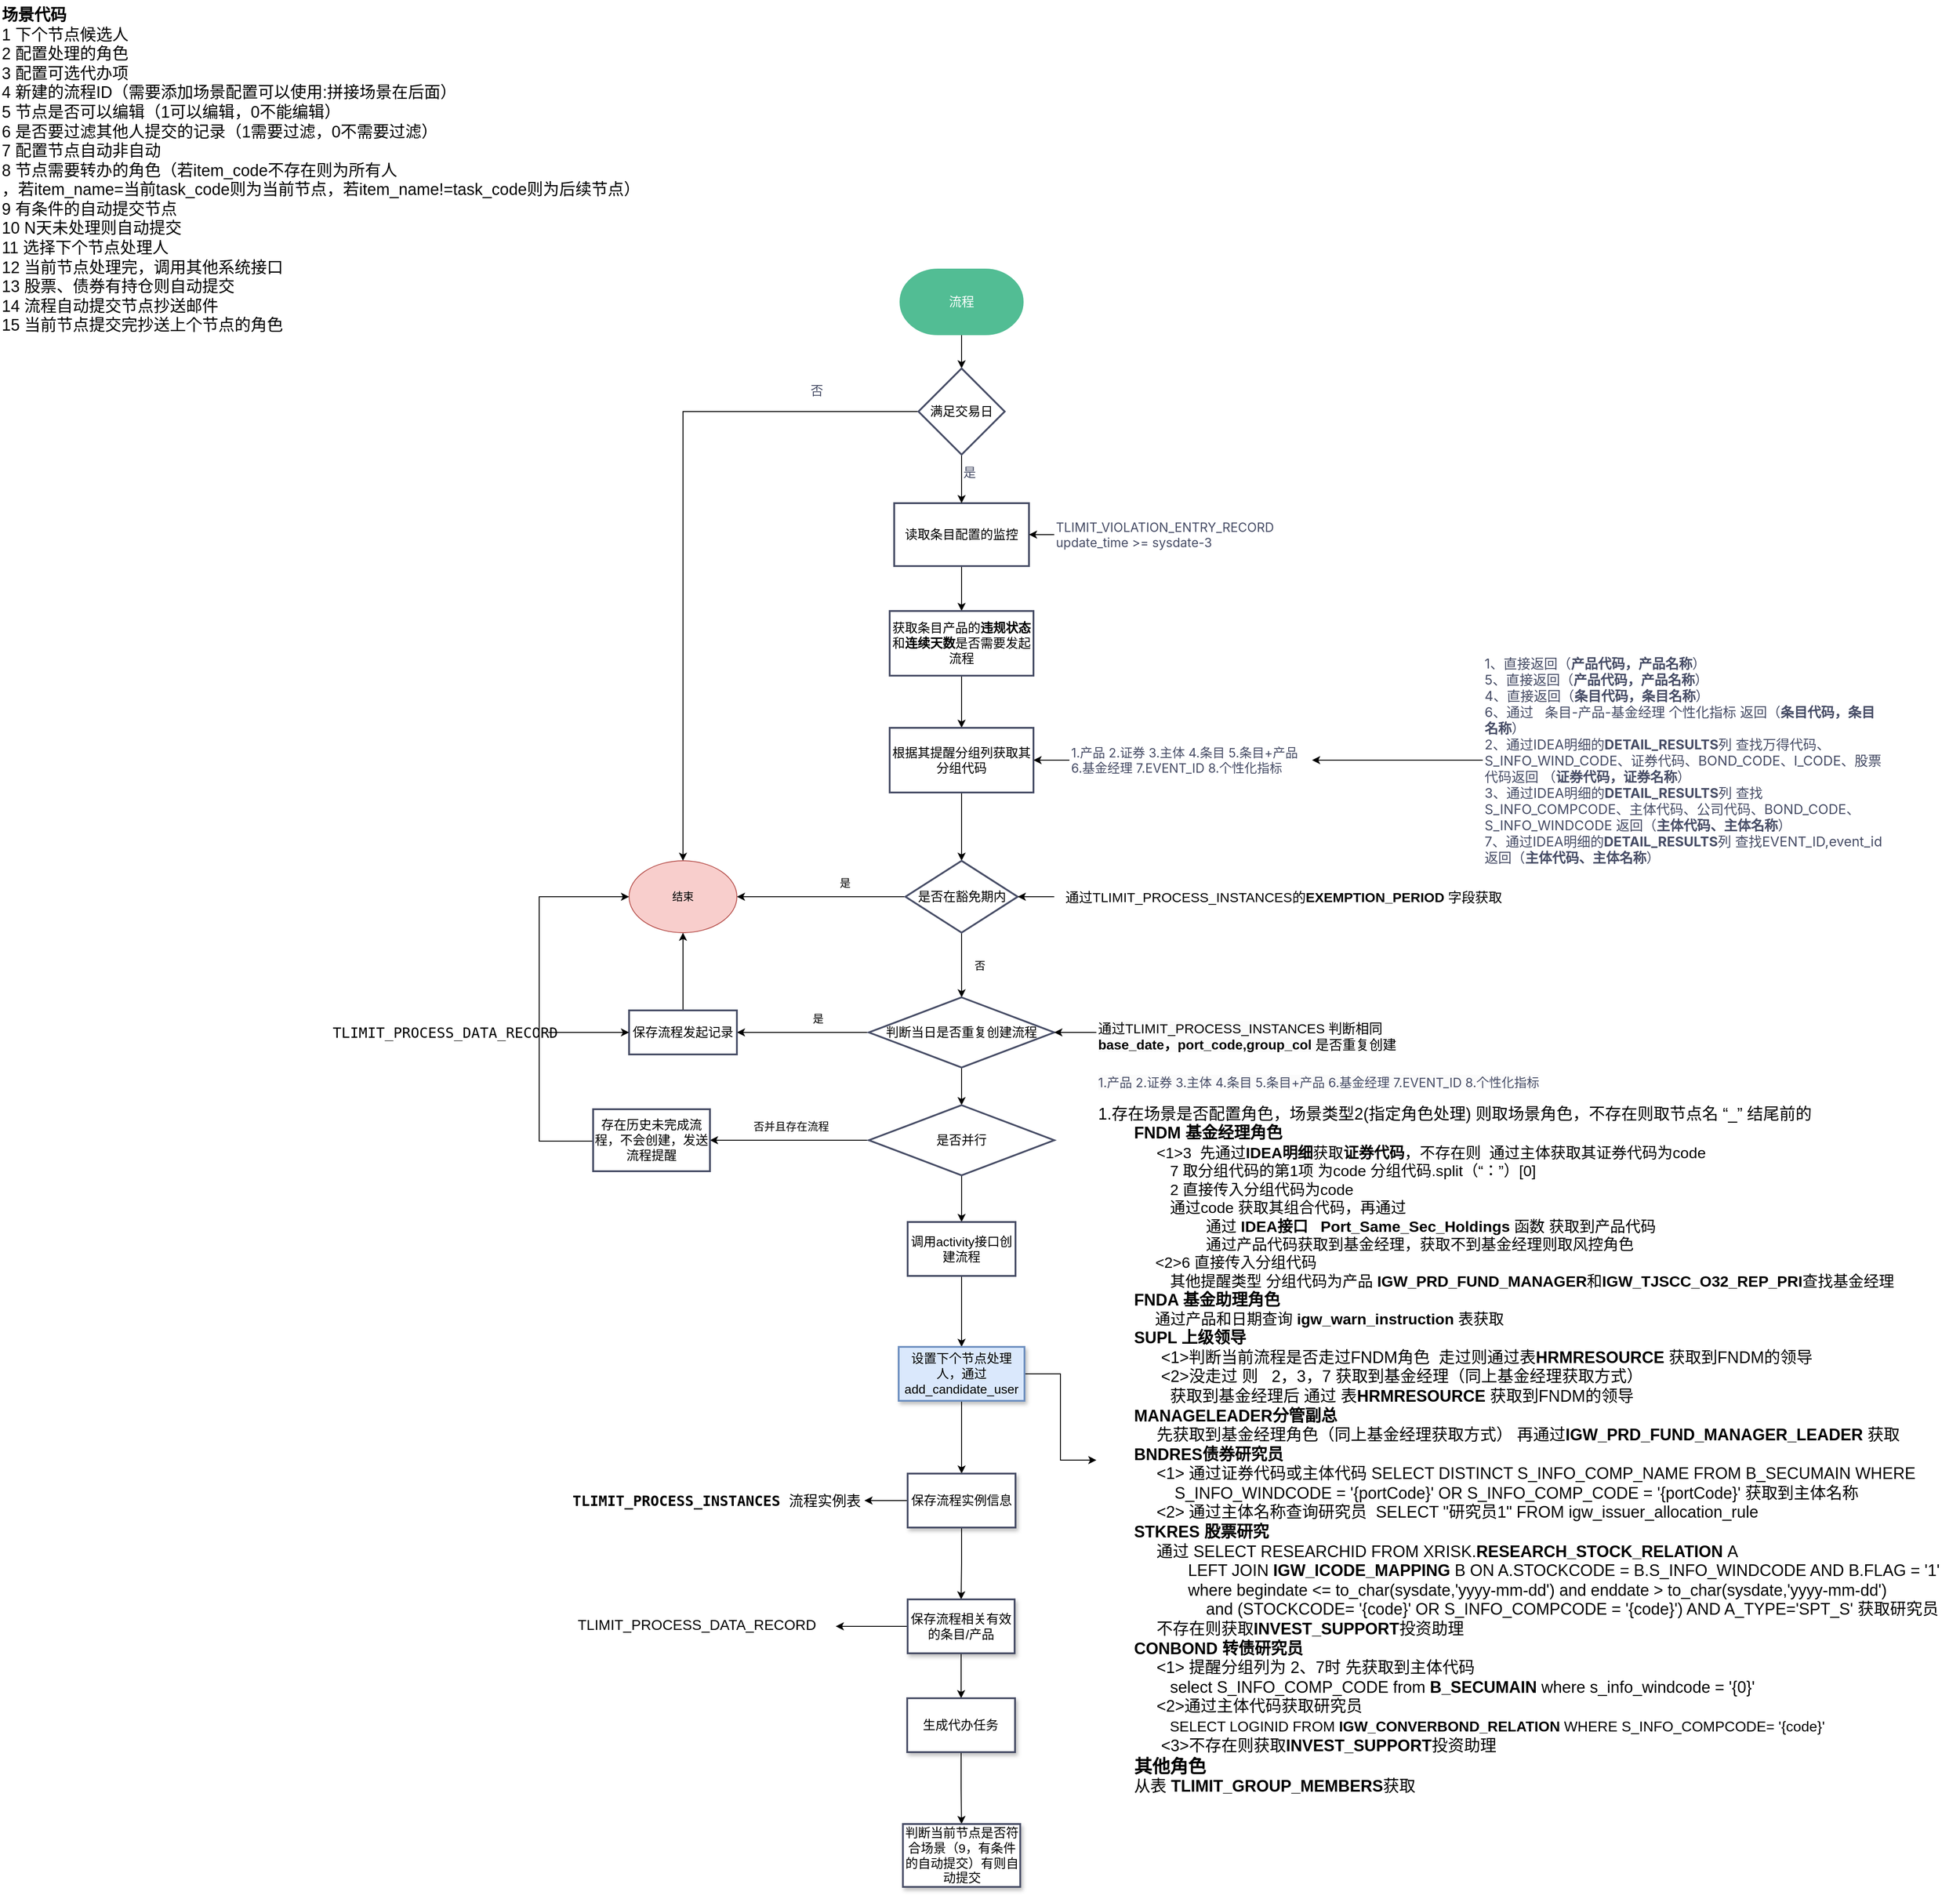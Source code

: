 <mxfile version="26.1.1">
  <diagram name="第 1 页" id="7cQ51ghVzwNfd9oLJJjW">
    <mxGraphModel dx="2213" dy="1952" grid="1" gridSize="10" guides="1" tooltips="1" connect="1" arrows="1" fold="1" page="1" pageScale="1" pageWidth="827" pageHeight="1169" math="0" shadow="0">
      <root>
        <mxCell id="0" />
        <mxCell id="1" parent="0" />
        <mxCell id="U4IFO1iot3zlDFalX8o4-1" style="edgeStyle=orthogonalEdgeStyle;rounded=0;orthogonalLoop=1;jettySize=auto;html=1;" parent="1" source="U4IFO1iot3zlDFalX8o4-2" target="U4IFO1iot3zlDFalX8o4-9" edge="1">
          <mxGeometry relative="1" as="geometry" />
        </mxCell>
        <mxCell id="U4IFO1iot3zlDFalX8o4-2" value="流程" style="fontSize=14;zwfType=basicShape;strokeWidth=2;html=1;shape=mxgraph.flowchart.terminator;whiteSpace=wrap;strokeColor=#52BD94;fontColor=#FFFFFF;fillColor=#52BD94;" parent="1" vertex="1">
          <mxGeometry x="192" y="-90" width="136" height="72" as="geometry" />
        </mxCell>
        <mxCell id="U4IFO1iot3zlDFalX8o4-3" value="" style="edgeStyle=orthogonalEdgeStyle;rounded=0;orthogonalLoop=1;jettySize=auto;html=1;" parent="1" source="U4IFO1iot3zlDFalX8o4-4" target="U4IFO1iot3zlDFalX8o4-6" edge="1">
          <mxGeometry relative="1" as="geometry" />
        </mxCell>
        <mxCell id="U4IFO1iot3zlDFalX8o4-4" value="&lt;font&gt;读取条目配置的监控&lt;br&gt;&lt;/font&gt;" style="fontSize=14;zwfType=basicShape;rounded=0;strokeWidth=2;strokeColor=#474D66;whiteSpace=wrap;html=1;" parent="1" vertex="1">
          <mxGeometry x="185" y="170" width="150" height="70" as="geometry" />
        </mxCell>
        <mxCell id="U4IFO1iot3zlDFalX8o4-5" value="" style="edgeStyle=orthogonalEdgeStyle;rounded=0;orthogonalLoop=1;jettySize=auto;html=1;" parent="1" source="U4IFO1iot3zlDFalX8o4-6" target="U4IFO1iot3zlDFalX8o4-14" edge="1">
          <mxGeometry relative="1" as="geometry" />
        </mxCell>
        <mxCell id="U4IFO1iot3zlDFalX8o4-6" value="获取条目产品的&lt;b&gt;违规状态&lt;/b&gt;和&lt;b&gt;连续天数&lt;/b&gt;是否需要发起流程" style="fontSize=14;zwfType=basicShape;rounded=0;strokeWidth=2;strokeColor=#474D66;whiteSpace=wrap;html=1;" parent="1" vertex="1">
          <mxGeometry x="180" y="290" width="160" height="72" as="geometry" />
        </mxCell>
        <mxCell id="U4IFO1iot3zlDFalX8o4-7" style="edgeStyle=orthogonalEdgeStyle;rounded=0;orthogonalLoop=1;jettySize=auto;html=1;" parent="1" source="U4IFO1iot3zlDFalX8o4-9" target="U4IFO1iot3zlDFalX8o4-4" edge="1">
          <mxGeometry relative="1" as="geometry" />
        </mxCell>
        <mxCell id="U4IFO1iot3zlDFalX8o4-8" style="edgeStyle=orthogonalEdgeStyle;rounded=0;orthogonalLoop=1;jettySize=auto;html=1;" parent="1" source="U4IFO1iot3zlDFalX8o4-9" target="jWZes6Z3Qeca-MWK_vjQ-19" edge="1">
          <mxGeometry relative="1" as="geometry">
            <mxPoint x="-50" y="578" as="targetPoint" />
          </mxGeometry>
        </mxCell>
        <mxCell id="U4IFO1iot3zlDFalX8o4-9" value="满足交易日" style="fontSize=14;spacingLeft=10;spacingRight=10;zwfType=basicShape;strokeWidth=2;rhombus;whiteSpace=wrap;html=1;strokeColor=#474D66;" parent="1" vertex="1">
          <mxGeometry x="212" y="20" width="96" height="96" as="geometry" />
        </mxCell>
        <mxCell id="U4IFO1iot3zlDFalX8o4-11" value="是" style="text;zwfType=Text;html=1;lineHeight=1.5;align=left;fontFamily=Inter;strokeColor=none;fillColor=none;verticalAlign=middle;whiteSpace=wrap;rounded=0;fontSize=14;fontColor=#474D66" parent="1" vertex="1">
          <mxGeometry x="260" y="116" width="240" height="40" as="geometry" />
        </mxCell>
        <mxCell id="U4IFO1iot3zlDFalX8o4-12" value="否" style="text;zwfType=Text;html=1;lineHeight=1.5;align=left;fontFamily=Inter;strokeColor=none;fillColor=none;verticalAlign=middle;whiteSpace=wrap;rounded=0;fontSize=14;fontColor=#474D66" parent="1" vertex="1">
          <mxGeometry x="90" y="30" width="20" height="30" as="geometry" />
        </mxCell>
        <mxCell id="ti6LTDymlgOIVdU-s_9u-8" value="" style="edgeStyle=orthogonalEdgeStyle;rounded=0;orthogonalLoop=1;jettySize=auto;html=1;" parent="1" source="U4IFO1iot3zlDFalX8o4-13" target="U4IFO1iot3zlDFalX8o4-4" edge="1">
          <mxGeometry relative="1" as="geometry" />
        </mxCell>
        <mxCell id="U4IFO1iot3zlDFalX8o4-13" value="&lt;span style=&quot;text-align: center&quot;&gt;TLIMIT_VIOLATION_ENTRY_RECORD&lt;br&gt;update_time &amp;gt;= sysdate-3&lt;br&gt;&lt;/span&gt;" style="text;zwfType=Text;html=1;lineHeight=1.5;align=left;fontFamily=Inter;strokeColor=none;fillColor=none;verticalAlign=middle;whiteSpace=wrap;rounded=0;fontSize=14;fontColor=#474D66" parent="1" vertex="1">
          <mxGeometry x="363.13" y="170" width="250" height="70" as="geometry" />
        </mxCell>
        <mxCell id="jWZes6Z3Qeca-MWK_vjQ-4" value="" style="edgeStyle=orthogonalEdgeStyle;rounded=0;orthogonalLoop=1;jettySize=auto;html=1;" parent="1" source="U4IFO1iot3zlDFalX8o4-14" target="jWZes6Z3Qeca-MWK_vjQ-3" edge="1">
          <mxGeometry relative="1" as="geometry" />
        </mxCell>
        <mxCell id="U4IFO1iot3zlDFalX8o4-14" value="根据其提醒分组列获取其分组代码" style="fontSize=14;zwfType=basicShape;rounded=0;strokeWidth=2;strokeColor=#474D66;whiteSpace=wrap;html=1;" parent="1" vertex="1">
          <mxGeometry x="180" y="420" width="160" height="72" as="geometry" />
        </mxCell>
        <mxCell id="ti6LTDymlgOIVdU-s_9u-9" value="" style="edgeStyle=orthogonalEdgeStyle;rounded=0;orthogonalLoop=1;jettySize=auto;html=1;" parent="1" source="U4IFO1iot3zlDFalX8o4-15" target="U4IFO1iot3zlDFalX8o4-14" edge="1">
          <mxGeometry relative="1" as="geometry" />
        </mxCell>
        <mxCell id="U4IFO1iot3zlDFalX8o4-15" value="1.产品 2.证券 3.主体 4.条目 5.条目+产品 6.基金经理 7.EVENT_ID 8.个性化指标" style="text;zwfType=Text;html=1;lineHeight=1.5;align=left;fontFamily=Inter;strokeColor=none;fillColor=none;verticalAlign=middle;whiteSpace=wrap;rounded=0;fontSize=14;fontColor=#474D66" parent="1" vertex="1">
          <mxGeometry x="380" y="436" width="270" height="40" as="geometry" />
        </mxCell>
        <mxCell id="ti6LTDymlgOIVdU-s_9u-10" value="" style="edgeStyle=orthogonalEdgeStyle;rounded=0;orthogonalLoop=1;jettySize=auto;html=1;" parent="1" source="U4IFO1iot3zlDFalX8o4-16" target="U4IFO1iot3zlDFalX8o4-15" edge="1">
          <mxGeometry relative="1" as="geometry" />
        </mxCell>
        <mxCell id="U4IFO1iot3zlDFalX8o4-16" value="&lt;font style=&quot;font-size: 15px;&quot;&gt;1、直接返回（&lt;b&gt;产品代码，产品名称&lt;/b&gt;）&lt;br&gt;5、直接返回（&lt;b&gt;产品代码，产品名称&lt;/b&gt;）&lt;br&gt;4、直接返回（&lt;b&gt;条目代码，条目名称&lt;/b&gt;）&lt;br&gt;6、通过&amp;nbsp; &amp;nbsp;条目-产品-基金经理 个性化指标 返回（&lt;b&gt;条目代码，条目名称&lt;/b&gt;）&lt;br&gt;2、通过IDEA明细的&lt;b&gt;DETAIL_RESULTS&lt;/b&gt;列 查找万得代码、S_INFO_WIND_CODE、证券代码、BOND_CODE、I_CODE、股票代码返回 （&lt;b&gt;证券代码，证券名称&lt;/b&gt;）&lt;br&gt;3、通过IDEA明细的&lt;b&gt;DETAIL_RESULTS&lt;/b&gt;列 查找S_INFO_COMPCODE、主体代码、公司代码、BOND_CODE、S_INFO_WINDCODE 返回（&lt;b&gt;主体代码、主体名称&lt;/b&gt;）&lt;br&gt;7、通过IDEA明细的&lt;b&gt;DETAIL_RESULTS&lt;/b&gt;列 查找EVENT_ID,event_id 返回（&lt;b&gt;主体代码、主体名称&lt;/b&gt;）&lt;/font&gt;" style="text;zwfType=Text;html=1;lineHeight=1.5;align=left;fontFamily=Inter;strokeColor=none;fillColor=none;verticalAlign=middle;whiteSpace=wrap;rounded=0;fontSize=14;fontColor=#474D66" parent="1" vertex="1">
          <mxGeometry x="840" y="401" width="450" height="110" as="geometry" />
        </mxCell>
        <mxCell id="jWZes6Z3Qeca-MWK_vjQ-5" style="edgeStyle=orthogonalEdgeStyle;rounded=0;orthogonalLoop=1;jettySize=auto;html=1;entryX=1;entryY=0.5;entryDx=0;entryDy=0;" parent="1" source="jWZes6Z3Qeca-MWK_vjQ-3" target="jWZes6Z3Qeca-MWK_vjQ-19" edge="1">
          <mxGeometry relative="1" as="geometry">
            <mxPoint x="10" y="608" as="targetPoint" />
          </mxGeometry>
        </mxCell>
        <mxCell id="jWZes6Z3Qeca-MWK_vjQ-12" value="" style="edgeStyle=orthogonalEdgeStyle;rounded=0;orthogonalLoop=1;jettySize=auto;html=1;" parent="1" source="jWZes6Z3Qeca-MWK_vjQ-3" target="jWZes6Z3Qeca-MWK_vjQ-11" edge="1">
          <mxGeometry relative="1" as="geometry" />
        </mxCell>
        <mxCell id="jWZes6Z3Qeca-MWK_vjQ-3" value="是否在豁免期内" style="rhombus;whiteSpace=wrap;html=1;fontSize=14;strokeColor=#474D66;rounded=0;strokeWidth=2;" parent="1" vertex="1">
          <mxGeometry x="197.5" y="568" width="125" height="80" as="geometry" />
        </mxCell>
        <mxCell id="jWZes6Z3Qeca-MWK_vjQ-6" value="是" style="text;html=1;align=center;verticalAlign=middle;resizable=0;points=[];autosize=1;strokeColor=none;fillColor=none;" parent="1" vertex="1">
          <mxGeometry x="110" y="578" width="40" height="30" as="geometry" />
        </mxCell>
        <mxCell id="ti6LTDymlgOIVdU-s_9u-7" value="" style="edgeStyle=orthogonalEdgeStyle;rounded=0;orthogonalLoop=1;jettySize=auto;html=1;" parent="1" source="jWZes6Z3Qeca-MWK_vjQ-8" target="jWZes6Z3Qeca-MWK_vjQ-3" edge="1">
          <mxGeometry relative="1" as="geometry" />
        </mxCell>
        <mxCell id="jWZes6Z3Qeca-MWK_vjQ-8" value="&lt;font style=&quot;font-size: 15px;&quot;&gt;通过TLIMIT_PROCESS_INSTANCES的&lt;b&gt;EXEMPTION_PERIOD&lt;/b&gt;&amp;nbsp;字段获取&lt;/font&gt;" style="text;html=1;align=center;verticalAlign=middle;resizable=0;points=[];autosize=1;strokeColor=none;fillColor=none;" parent="1" vertex="1">
          <mxGeometry x="363.13" y="593" width="510" height="30" as="geometry" />
        </mxCell>
        <mxCell id="jWZes6Z3Qeca-MWK_vjQ-16" value="" style="edgeStyle=orthogonalEdgeStyle;rounded=0;orthogonalLoop=1;jettySize=auto;html=1;" parent="1" source="jWZes6Z3Qeca-MWK_vjQ-11" target="jWZes6Z3Qeca-MWK_vjQ-15" edge="1">
          <mxGeometry relative="1" as="geometry" />
        </mxCell>
        <mxCell id="jWZes6Z3Qeca-MWK_vjQ-27" value="" style="edgeStyle=orthogonalEdgeStyle;rounded=0;orthogonalLoop=1;jettySize=auto;html=1;" parent="1" source="jWZes6Z3Qeca-MWK_vjQ-11" target="jWZes6Z3Qeca-MWK_vjQ-26" edge="1">
          <mxGeometry relative="1" as="geometry" />
        </mxCell>
        <mxCell id="jWZes6Z3Qeca-MWK_vjQ-11" value="判断当日是否重复创建流程" style="rhombus;whiteSpace=wrap;html=1;fontSize=14;strokeColor=#474D66;rounded=0;strokeWidth=2;" parent="1" vertex="1">
          <mxGeometry x="156.88" y="720" width="206.25" height="78" as="geometry" />
        </mxCell>
        <mxCell id="jWZes6Z3Qeca-MWK_vjQ-13" value="否" style="text;html=1;align=center;verticalAlign=middle;resizable=0;points=[];autosize=1;strokeColor=none;fillColor=none;" parent="1" vertex="1">
          <mxGeometry x="260" y="670" width="40" height="30" as="geometry" />
        </mxCell>
        <mxCell id="ti6LTDymlgOIVdU-s_9u-6" value="" style="edgeStyle=orthogonalEdgeStyle;rounded=0;orthogonalLoop=1;jettySize=auto;html=1;" parent="1" source="jWZes6Z3Qeca-MWK_vjQ-14" target="jWZes6Z3Qeca-MWK_vjQ-11" edge="1">
          <mxGeometry relative="1" as="geometry" />
        </mxCell>
        <mxCell id="jWZes6Z3Qeca-MWK_vjQ-14" value="&lt;font style=&quot;font-size: 15px;&quot;&gt;&lt;span style=&quot;color: rgb(0, 0, 0); font-family: Helvetica; font-style: normal; font-variant-ligatures: normal; font-variant-caps: normal; font-weight: 400; letter-spacing: normal; orphans: 2; text-align: center; text-indent: 0px; text-transform: none; widows: 2; word-spacing: 0px; -webkit-text-stroke-width: 0px; white-space: nowrap; background-color: rgb(251, 251, 251); text-decoration-thickness: initial; text-decoration-style: initial; text-decoration-color: initial; float: none; display: inline !important;&quot;&gt;通过TLIMIT_PROCESS_INSTANCES 判断相同&lt;/span&gt;&lt;span style=&quot;color: rgb(0, 0, 0); font-family: Helvetica; font-style: normal; font-variant-ligatures: normal; font-variant-caps: normal; letter-spacing: normal; orphans: 2; text-align: center; text-indent: 0px; text-transform: none; widows: 2; word-spacing: 0px; -webkit-text-stroke-width: 0px; white-space: nowrap; background-color: rgb(251, 251, 251); text-decoration-thickness: initial; text-decoration-style: initial; text-decoration-color: initial; float: none; display: inline !important;&quot;&gt;&lt;b style=&quot;&quot;&gt;base_date，port_code,group_col&lt;/b&gt; 是否重复创建&lt;/span&gt;&lt;/font&gt;" style="text;whiteSpace=wrap;html=1;" parent="1" vertex="1">
          <mxGeometry x="410" y="739" width="240" height="40" as="geometry" />
        </mxCell>
        <mxCell id="jWZes6Z3Qeca-MWK_vjQ-22" value="" style="edgeStyle=orthogonalEdgeStyle;rounded=0;orthogonalLoop=1;jettySize=auto;html=1;" parent="1" source="jWZes6Z3Qeca-MWK_vjQ-15" target="jWZes6Z3Qeca-MWK_vjQ-19" edge="1">
          <mxGeometry relative="1" as="geometry" />
        </mxCell>
        <mxCell id="jWZes6Z3Qeca-MWK_vjQ-15" value="保存流程发起记录" style="whiteSpace=wrap;html=1;fontSize=14;strokeColor=#474D66;rounded=0;strokeWidth=2;" parent="1" vertex="1">
          <mxGeometry x="-110.01" y="734.5" width="120" height="49" as="geometry" />
        </mxCell>
        <mxCell id="jWZes6Z3Qeca-MWK_vjQ-17" value="是" style="text;html=1;align=center;verticalAlign=middle;resizable=0;points=[];autosize=1;strokeColor=none;fillColor=none;" parent="1" vertex="1">
          <mxGeometry x="80" y="729" width="40" height="30" as="geometry" />
        </mxCell>
        <mxCell id="jWZes6Z3Qeca-MWK_vjQ-19" value="结束" style="ellipse;whiteSpace=wrap;html=1;fillColor=#f8cecc;strokeColor=#b85450;" parent="1" vertex="1">
          <mxGeometry x="-110.01" y="568" width="120" height="80" as="geometry" />
        </mxCell>
        <mxCell id="ti6LTDymlgOIVdU-s_9u-5" style="edgeStyle=orthogonalEdgeStyle;rounded=0;orthogonalLoop=1;jettySize=auto;html=1;entryX=0;entryY=0.5;entryDx=0;entryDy=0;" parent="1" source="jWZes6Z3Qeca-MWK_vjQ-23" target="jWZes6Z3Qeca-MWK_vjQ-15" edge="1">
          <mxGeometry relative="1" as="geometry" />
        </mxCell>
        <mxCell id="jWZes6Z3Qeca-MWK_vjQ-23" value="&lt;pre&gt;&lt;font style=&quot;color: rgb(0, 0, 0);&quot; face=&quot;JetBrains Mono, monospace&quot;&gt;&lt;font style=&quot;color: rgb(0, 0, 0);&quot;&gt;&lt;font style=&quot;color: rgb(0, 0, 0); font-size: 16px;&quot;&gt;TLIMIT_PROCESS_DATA_RECORD&lt;/font&gt;&lt;span style=&quot;color: light-dark(rgba(0, 0, 0, 0), rgb(237, 237, 237)); background-color: light-dark(rgb(43, 43, 43), rgb(200, 200, 200)); font-size: 9.8pt;&quot;&gt;&lt;br&gt;&lt;/span&gt;&lt;/font&gt;&lt;/font&gt;&lt;/pre&gt;" style="text;html=1;align=center;verticalAlign=middle;resizable=0;points=[];autosize=1;strokeColor=none;fillColor=none;" parent="1" vertex="1">
          <mxGeometry x="-430" y="729" width="230" height="60" as="geometry" />
        </mxCell>
        <mxCell id="jWZes6Z3Qeca-MWK_vjQ-29" value="" style="edgeStyle=orthogonalEdgeStyle;rounded=0;orthogonalLoop=1;jettySize=auto;html=1;" parent="1" source="jWZes6Z3Qeca-MWK_vjQ-26" target="jWZes6Z3Qeca-MWK_vjQ-28" edge="1">
          <mxGeometry relative="1" as="geometry" />
        </mxCell>
        <mxCell id="ti6LTDymlgOIVdU-s_9u-12" value="" style="edgeStyle=orthogonalEdgeStyle;rounded=0;orthogonalLoop=1;jettySize=auto;html=1;" parent="1" source="jWZes6Z3Qeca-MWK_vjQ-26" target="ti6LTDymlgOIVdU-s_9u-11" edge="1">
          <mxGeometry relative="1" as="geometry" />
        </mxCell>
        <mxCell id="jWZes6Z3Qeca-MWK_vjQ-26" value="是否并行" style="rhombus;whiteSpace=wrap;html=1;fontSize=14;strokeColor=#474D66;rounded=0;strokeWidth=2;" parent="1" vertex="1">
          <mxGeometry x="156.87" y="840" width="206.25" height="78" as="geometry" />
        </mxCell>
        <mxCell id="gyV3h87PzLNENqKgbcVX-14" style="edgeStyle=orthogonalEdgeStyle;rounded=0;orthogonalLoop=1;jettySize=auto;html=1;" parent="1" source="jWZes6Z3Qeca-MWK_vjQ-28" target="jWZes6Z3Qeca-MWK_vjQ-19" edge="1">
          <mxGeometry relative="1" as="geometry">
            <Array as="points">
              <mxPoint x="-210" y="880" />
              <mxPoint x="-210" y="608" />
            </Array>
          </mxGeometry>
        </mxCell>
        <mxCell id="jWZes6Z3Qeca-MWK_vjQ-28" value="存在历史未完成流程，不会创建，发送流程提醒" style="whiteSpace=wrap;html=1;fontSize=14;strokeColor=#474D66;rounded=0;strokeWidth=2;" parent="1" vertex="1">
          <mxGeometry x="-150" y="844.5" width="130" height="69" as="geometry" />
        </mxCell>
        <mxCell id="jWZes6Z3Qeca-MWK_vjQ-30" value="否并且存在流程" style="text;html=1;align=center;verticalAlign=middle;resizable=0;points=[];autosize=1;strokeColor=none;fillColor=none;" parent="1" vertex="1">
          <mxGeometry x="15" y="849" width="110" height="30" as="geometry" />
        </mxCell>
        <mxCell id="ti6LTDymlgOIVdU-s_9u-14" value="" style="edgeStyle=orthogonalEdgeStyle;rounded=0;orthogonalLoop=1;jettySize=auto;html=1;" parent="1" source="ti6LTDymlgOIVdU-s_9u-11" target="ti6LTDymlgOIVdU-s_9u-13" edge="1">
          <mxGeometry relative="1" as="geometry" />
        </mxCell>
        <mxCell id="ti6LTDymlgOIVdU-s_9u-11" value="调用activity接口创建流程" style="whiteSpace=wrap;html=1;fontSize=14;strokeColor=#474D66;rounded=0;strokeWidth=2;" parent="1" vertex="1">
          <mxGeometry x="199.995" y="970" width="120" height="60" as="geometry" />
        </mxCell>
        <mxCell id="pG7ACdKaWuw7on9Y2XZk-1" value="" style="edgeStyle=orthogonalEdgeStyle;rounded=0;orthogonalLoop=1;jettySize=auto;html=1;" parent="1" source="ti6LTDymlgOIVdU-s_9u-13" target="ti6LTDymlgOIVdU-s_9u-20" edge="1">
          <mxGeometry relative="1" as="geometry" />
        </mxCell>
        <mxCell id="gyV3h87PzLNENqKgbcVX-2" value="" style="edgeStyle=orthogonalEdgeStyle;rounded=0;orthogonalLoop=1;jettySize=auto;html=1;" parent="1" source="ti6LTDymlgOIVdU-s_9u-13" target="gyV3h87PzLNENqKgbcVX-1" edge="1">
          <mxGeometry relative="1" as="geometry" />
        </mxCell>
        <mxCell id="ti6LTDymlgOIVdU-s_9u-13" value="设置下个节点处理人，通过add_candidate_user" style="whiteSpace=wrap;html=1;fontSize=14;strokeColor=#6c8ebf;rounded=0;strokeWidth=2;shadow=1;fillColor=#dae8fc;" parent="1" vertex="1">
          <mxGeometry x="190.01" y="1109" width="140" height="60" as="geometry" />
        </mxCell>
        <mxCell id="ti6LTDymlgOIVdU-s_9u-20" value="&lt;font style=&quot;font-size: 18px;&quot;&gt;1.存在场景是否配置角色，场景类型2(指定角色处理) 则取场景角色，不存在则取节点名 “_” 结尾前的&lt;/font&gt;&lt;blockquote style=&quot;margin: 0 0 0 40px; border: none; padding: 0px;&quot;&gt;&lt;div&gt;&lt;font style=&quot;font-size: 18px;&quot;&gt;&lt;b&gt;FNDM 基金经理角色&lt;/b&gt;&lt;/font&gt;&lt;/div&gt;&lt;div&gt;&lt;span style=&quot;background-color: transparent; color: light-dark(rgb(0, 0, 0), rgb(255, 255, 255)); font-size: 18px;&quot;&gt;&amp;nbsp; &amp;nbsp; &amp;nbsp;&lt;/span&gt;&lt;span style=&quot;font-size: 17px; background-color: transparent; color: light-dark(rgb(0, 0, 0), rgb(255, 255, 255));&quot;&gt;&amp;lt;1&amp;gt;3&amp;nbsp; 先通过&lt;/span&gt;&lt;b style=&quot;font-size: 17px; background-color: transparent; color: light-dark(rgb(0, 0, 0), rgb(255, 255, 255));&quot;&gt;IDEA明细&lt;/b&gt;&lt;span style=&quot;font-size: 17px; background-color: transparent; color: light-dark(rgb(0, 0, 0), rgb(255, 255, 255));&quot;&gt;获取&lt;/span&gt;&lt;b style=&quot;font-size: 17px; background-color: transparent; color: light-dark(rgb(0, 0, 0), rgb(255, 255, 255));&quot;&gt;证券代码&lt;/b&gt;&lt;span style=&quot;font-size: 17px; background-color: transparent; color: light-dark(rgb(0, 0, 0), rgb(255, 255, 255));&quot;&gt;，不存在则&amp;nbsp;&amp;nbsp;&lt;/span&gt;&lt;span style=&quot;font-size: 17px; background-color: transparent; color: light-dark(rgb(0, 0, 0), rgb(255, 255, 255));&quot;&gt;通过主体获取其证券代码为code&amp;nbsp;&amp;nbsp;&lt;/span&gt;&lt;/div&gt;&lt;/blockquote&gt;&lt;blockquote style=&quot;margin: 0 0 0 40px; border: none; padding: 0px;&quot;&gt;&lt;blockquote style=&quot;margin: 0 0 0 40px; border: none; padding: 0px;&quot;&gt;&lt;div&gt;&lt;font style=&quot;font-size: 17px;&quot;&gt;7 取分组代码的第1项 为code 分组代码.split（“：”）[0]&lt;/font&gt;&lt;/div&gt;&lt;/blockquote&gt;&lt;blockquote style=&quot;margin: 0 0 0 40px; border: none; padding: 0px;&quot;&gt;&lt;div&gt;&lt;font style=&quot;font-size: 17px;&quot;&gt;2 直接传入分组代码为code&lt;/font&gt;&lt;/div&gt;&lt;/blockquote&gt;&lt;blockquote style=&quot;margin: 0 0 0 40px; border: none; padding: 0px;&quot;&gt;&lt;div&gt;&lt;font style=&quot;font-size: 17px;&quot;&gt;通过code 获取其组合代码，再通过&amp;nbsp;&lt;/font&gt;&lt;/div&gt;&lt;/blockquote&gt;&lt;/blockquote&gt;&lt;blockquote style=&quot;margin: 0 0 0 40px; border: none; padding: 0px;&quot;&gt;&lt;blockquote style=&quot;margin: 0 0 0 40px; border: none; padding: 0px;&quot;&gt;&lt;blockquote style=&quot;margin: 0 0 0 40px; border: none; padding: 0px;&quot;&gt;&lt;span style=&quot;font-size: 17px;&quot;&gt;通过 &lt;b&gt;IDEA接口&amp;nbsp; &amp;nbsp;Port_Same_Sec_Holdings &lt;/b&gt;函数 获取到产品代码&lt;/span&gt;&lt;/blockquote&gt;&lt;/blockquote&gt;&lt;blockquote style=&quot;margin: 0 0 0 40px; border: none; padding: 0px;&quot;&gt;&lt;blockquote style=&quot;margin: 0 0 0 40px; border: none; padding: 0px;&quot;&gt;&lt;div&gt;&lt;font style=&quot;font-size: 17px;&quot;&gt;通过产品代码获取到基金经理，获取不到基金经理则取风控角色&lt;/font&gt;&lt;/div&gt;&lt;/blockquote&gt;&lt;/blockquote&gt;&lt;span style=&quot;background-color: transparent; color: light-dark(rgb(0, 0, 0), rgb(255, 255, 255)); font-size: 17px;&quot;&gt;&amp;nbsp; &amp;nbsp; &amp;nbsp;&amp;lt;2&amp;gt;6 直接传入分组代码&lt;/span&gt;&lt;br&gt;&lt;/blockquote&gt;&lt;blockquote style=&quot;margin: 0 0 0 40px; border: none; padding: 0px;&quot;&gt;&lt;blockquote style=&quot;margin: 0 0 0 40px; border: none; padding: 0px;&quot;&gt;&lt;div&gt;&lt;font style=&quot;font-size: 17px;&quot;&gt;其他提醒类型 分组代码为产品 &lt;b style=&quot;&quot;&gt;IGW_PRD_FUND_MANAGER&lt;/b&gt;和&lt;b style=&quot;&quot;&gt;IGW_TJSCC_O32_REP_PRI&lt;/b&gt;查找基金经理&lt;/font&gt;&lt;/div&gt;&lt;/blockquote&gt;&lt;/blockquote&gt;&lt;blockquote style=&quot;margin: 0 0 0 40px; border: none; padding: 0px;&quot;&gt;&lt;div&gt;&lt;font style=&quot;font-size: 18px;&quot;&gt;&lt;b&gt;FNDA 基金助理角色&lt;/b&gt;&lt;/font&gt;&lt;/div&gt;&lt;div&gt;&lt;font style=&quot;&quot;&gt;&amp;nbsp; &amp;nbsp; &amp;nbsp; &amp;nbsp;&lt;/font&gt;&lt;font style=&quot;font-size: 17px;&quot;&gt;通过产品和日期查询 &lt;b style=&quot;&quot;&gt;igw_warn_instruction &lt;/b&gt;表获取&lt;/font&gt;&lt;/div&gt;&lt;div&gt;&lt;span style=&quot;font-size: 18px;&quot;&gt;&lt;b&gt;SUPL 上级领导&lt;/b&gt;&lt;/span&gt;&lt;/div&gt;&lt;div&gt;&lt;span style=&quot;font-size: 18px;&quot;&gt;&amp;nbsp; &amp;nbsp; &amp;nbsp; &amp;lt;1&amp;gt;判断当前流程是否走过FNDM角色&amp;nbsp; 走过则通过表&lt;b&gt;HRMRESOURCE &lt;/b&gt;获取到FNDM的领导&lt;br&gt;&lt;/span&gt;&lt;/div&gt;&lt;div&gt;&lt;span style=&quot;font-size: 18px;&quot;&gt;&amp;nbsp; &amp;nbsp; &amp;nbsp; &amp;lt;2&amp;gt;没走过 则&amp;nbsp; &amp;nbsp;2，3，7 获取到基金经理（同上基金经理获取方式）&amp;nbsp;&lt;/span&gt;&lt;/div&gt;&lt;div&gt;&lt;span style=&quot;font-size: 18px;&quot;&gt;&amp;nbsp; &amp;nbsp; &amp;nbsp; &amp;nbsp; 获取到基金经理后 通过&amp;nbsp;&lt;/span&gt;&lt;span style=&quot;background-color: transparent; color: light-dark(rgb(0, 0, 0), rgb(255, 255, 255)); font-size: 18px;&quot;&gt;表&lt;/span&gt;&lt;b style=&quot;background-color: transparent; color: light-dark(rgb(0, 0, 0), rgb(255, 255, 255)); font-size: 18px;&quot;&gt;HRMRESOURCE&amp;nbsp;&lt;/b&gt;&lt;span style=&quot;background-color: transparent; color: light-dark(rgb(0, 0, 0), rgb(255, 255, 255)); font-size: 18px;&quot;&gt;获取到FNDM的领导&lt;/span&gt;&lt;/div&gt;&lt;div&gt;&lt;span style=&quot;font-size: 18px;&quot;&gt;&lt;b&gt;MANAGELEADER分管副总&lt;/b&gt;&lt;/span&gt;&lt;/div&gt;&lt;div&gt;&lt;span style=&quot;font-size: 18px;&quot;&gt;&lt;b&gt;&amp;nbsp; &amp;nbsp; &amp;nbsp;&lt;/b&gt;先获取到基金经理角色（同上基金经理获取方式） 再通过&lt;/span&gt;&lt;span style=&quot;font-size: 18px; background-color: transparent; color: light-dark(rgb(0, 0, 0), rgb(255, 255, 255));&quot;&gt;&lt;b&gt;IGW_PRD_FUND_MANAGER_LEADER &lt;/b&gt;获取&lt;/span&gt;&lt;/div&gt;&lt;div&gt;&lt;span style=&quot;background-color: transparent;&quot;&gt;&lt;span style=&quot;font-size: 18px;&quot;&gt;&lt;b&gt;BNDRES债券研究员&lt;/b&gt;&lt;/span&gt;&lt;br&gt;&lt;/span&gt;&lt;/div&gt;&lt;div&gt;&lt;span style=&quot;font-size: 18px;&quot;&gt;&amp;nbsp; &amp;nbsp; &amp;nbsp;&amp;lt;1&amp;gt; 通过证券代码或主体代码&amp;nbsp;&lt;/span&gt;&lt;span style=&quot;font-size: 18px; background-color: transparent; color: light-dark(rgb(0, 0, 0), rgb(255, 255, 255));&quot;&gt;SELECT DISTINCT S_INFO_COMP_NAME FROM B_SECUMAIN WHERE&amp;nbsp;&lt;/span&gt;&lt;/div&gt;&lt;div&gt;&lt;span style=&quot;font-size: 18px; background-color: transparent; color: light-dark(rgb(0, 0, 0), rgb(255, 255, 255));&quot;&gt;&amp;nbsp; &amp;nbsp; &amp;nbsp; &amp;nbsp; &amp;nbsp;S_INFO_WINDCODE = &#39;{portCode}&#39; OR S_INFO_COMP_CODE = &#39;{portCode}&#39; 获取到主体名称&lt;/span&gt;&lt;/div&gt;&lt;/blockquote&gt;&lt;blockquote style=&quot;margin: 0 0 0 40px; border: none; padding: 0px;&quot;&gt;&lt;span style=&quot;font-size: 18px;&quot;&gt;&amp;nbsp; &amp;nbsp; &amp;nbsp;&amp;lt;2&amp;gt; 通过主体名称查询研究员&amp;nbsp; SELECT &quot;研究员1&quot; FROM igw_issuer_allocation_rule&amp;nbsp;&lt;/span&gt;&lt;/blockquote&gt;&lt;blockquote style=&quot;margin: 0 0 0 40px; border: none; padding: 0px;&quot;&gt;&lt;span style=&quot;font-size: 18px;&quot;&gt;&lt;b&gt;STKRES 股票研究&lt;/b&gt;&lt;/span&gt;&lt;/blockquote&gt;&lt;blockquote style=&quot;margin: 0 0 0 40px; border: none; padding: 0px;&quot;&gt;&lt;b style=&quot;font-size: 18px; background-color: transparent; color: light-dark(rgb(0, 0, 0), rgb(255, 255, 255));&quot;&gt;&amp;nbsp; &amp;nbsp; &amp;nbsp;&lt;/b&gt;&lt;span style=&quot;font-size: 18px; background-color: transparent; color: light-dark(rgb(0, 0, 0), rgb(255, 255, 255));&quot;&gt;通过&lt;/span&gt;&lt;b style=&quot;font-size: 18px; background-color: transparent; color: light-dark(rgb(0, 0, 0), rgb(255, 255, 255));&quot;&gt;&amp;nbsp;&lt;/b&gt;&lt;span style=&quot;font-size: 18px; background-color: transparent; color: light-dark(rgb(0, 0, 0), rgb(255, 255, 255));&quot;&gt;SELECT RESEARCHID FROM XRISK.&lt;/span&gt;&lt;b style=&quot;font-size: 18px; background-color: transparent; color: light-dark(rgb(0, 0, 0), rgb(255, 255, 255));&quot;&gt;RESEARCH_STOCK_RELATION &lt;/b&gt;&lt;span style=&quot;font-size: 18px; background-color: transparent; color: light-dark(rgb(0, 0, 0), rgb(255, 255, 255));&quot;&gt;A&lt;/span&gt;&lt;/blockquote&gt;&lt;blockquote style=&quot;margin: 0 0 0 40px; border: none; padding: 0px;&quot;&gt;&lt;blockquote style=&quot;margin: 0px 0px 0px 40px; border: none; padding: 0px;&quot;&gt;&lt;span style=&quot;font-size: 18px;&quot;&gt;&amp;nbsp; &amp;nbsp; LEFT JOIN &lt;b&gt;IGW_ICODE_MAPPING &lt;/b&gt;B ON A.STOCKCODE = B.S_INFO_WINDCODE AND B.FLAG = &#39;1&#39;&lt;/span&gt;&lt;/blockquote&gt;&lt;blockquote style=&quot;margin: 0px 0px 0px 40px; border: none; padding: 0px;&quot;&gt;&lt;span style=&quot;font-size: 18px;&quot;&gt;&amp;nbsp; &amp;nbsp; where begindate &amp;lt;= to_char(sysdate,&#39;yyyy-mm-dd&#39;) and enddate &amp;gt; to_char(sysdate,&#39;yyyy-mm-dd&#39;)&lt;/span&gt;&lt;/blockquote&gt;&lt;blockquote style=&quot;margin: 0px 0px 0px 40px; border: none; padding: 0px;&quot;&gt;&lt;span style=&quot;font-size: 18px;&quot;&gt;&amp;nbsp; &amp;nbsp; &amp;nbsp; &amp;nbsp; and (STOCKCODE= &#39;{code}&#39; OR S_INFO_COMPCODE = &#39;{code}&#39;) AND A_TYPE=&#39;SPT_S&#39; 获取研究员&lt;/span&gt;&lt;/blockquote&gt;&lt;span style=&quot;background-color: transparent; color: light-dark(rgb(0, 0, 0), rgb(255, 255, 255)); font-size: 18px;&quot;&gt;&amp;nbsp; &amp;nbsp; &amp;nbsp;不存在则获取&lt;/span&gt;&lt;span style=&quot;background-color: transparent; color: light-dark(rgb(0, 0, 0), rgb(255, 255, 255)); font-size: 18px;&quot;&gt;&lt;b&gt;INVEST_SUPPORT&lt;/b&gt;&lt;/span&gt;&lt;span style=&quot;background-color: transparent; color: light-dark(rgb(0, 0, 0), rgb(255, 255, 255)); font-size: 18px;&quot;&gt;投资助理&lt;/span&gt;&lt;/blockquote&gt;&lt;blockquote style=&quot;margin: 0 0 0 40px; border: none; padding: 0px;&quot;&gt;&lt;span style=&quot;font-size: 18px;&quot;&gt;&lt;b&gt;CONBOND 转债研究员&lt;br&gt;&lt;/b&gt;&lt;/span&gt;&lt;div&gt;&lt;span style=&quot;font-size: 18px;&quot;&gt;&amp;nbsp; &amp;nbsp; &amp;nbsp;&amp;lt;1&amp;gt; 提醒分组列为 2、7时 先获取到主体代码&amp;nbsp;&lt;/span&gt;&lt;/div&gt;&lt;div&gt;&lt;span style=&quot;font-size: 18px; background-color: transparent; color: light-dark(rgb(0, 0, 0), rgb(255, 255, 255));&quot;&gt;&amp;nbsp; &amp;nbsp; &amp;nbsp; &amp;nbsp; select S_INFO_COMP_CODE from &lt;b&gt;B_SECUMAIN &lt;/b&gt;where s_info_windcode = &#39;{0}&#39;&amp;nbsp;&lt;/span&gt;&lt;/div&gt;&lt;div&gt;&lt;span style=&quot;font-size: 18px; background-color: transparent; color: light-dark(rgb(0, 0, 0), rgb(255, 255, 255));&quot;&gt;&amp;nbsp; &amp;nbsp; &amp;nbsp;&amp;lt;2&amp;gt;通过主体代码获取研究员&amp;nbsp;&lt;/span&gt;&lt;/div&gt;&lt;span style=&quot;font-size: 18px;&quot;&gt;&amp;nbsp; &amp;nbsp; &amp;nbsp; &amp;nbsp;&lt;/span&gt;&lt;font style=&quot;font-size: 17px;&quot;&gt; &lt;/font&gt;&lt;font style=&quot;font-size: 16px;&quot;&gt;SELECT LOGINID FROM &lt;b&gt;IGW_CONVERBOND_RELATION &lt;/b&gt;WHERE S_INFO_COMPCODE= &#39;{code}&#39;&lt;/font&gt;&lt;/blockquote&gt;&lt;blockquote style=&quot;margin: 0 0 0 40px; border: none; padding: 0px;&quot;&gt;&lt;span style=&quot;font-size: 18px;&quot;&gt;&amp;nbsp; &amp;nbsp; &amp;nbsp; &amp;lt;3&amp;gt;不存在&lt;/span&gt;&lt;span style=&quot;background-color: transparent; color: light-dark(rgb(0, 0, 0), rgb(255, 255, 255)); font-size: 18px;&quot;&gt;则获取&lt;/span&gt;&lt;span style=&quot;background-color: transparent; color: light-dark(rgb(0, 0, 0), rgb(255, 255, 255)); font-size: 18px;&quot;&gt;&lt;b&gt;INVEST_SUPPORT&lt;/b&gt;&lt;/span&gt;&lt;span style=&quot;background-color: transparent; color: light-dark(rgb(0, 0, 0), rgb(255, 255, 255)); font-size: 18px;&quot;&gt;投资助理&lt;/span&gt;&lt;/blockquote&gt;&lt;blockquote style=&quot;margin: 0 0 0 40px; border: none; padding: 0px;&quot;&gt;&lt;span style=&quot;background-color: transparent; color: light-dark(rgb(0, 0, 0), rgb(255, 255, 255));&quot;&gt;&lt;b style=&quot;&quot;&gt;&lt;font style=&quot;font-size: 20px;&quot;&gt;其他角色&lt;/font&gt;&lt;/b&gt;&lt;/span&gt;&lt;/blockquote&gt;&lt;blockquote style=&quot;margin: 0 0 0 40px; border: none; padding: 0px;&quot;&gt;&lt;span style=&quot;background-color: transparent; color: light-dark(rgb(0, 0, 0), rgb(255, 255, 255)); font-size: 18px;&quot;&gt;从表&amp;nbsp;&lt;/span&gt;&lt;span style=&quot;background-color: transparent; font-size: 18px;&quot;&gt;&lt;b&gt;TLIMIT_GROUP_MEMBERS&lt;/b&gt;获取&lt;/span&gt;&lt;/blockquote&gt;&lt;blockquote style=&quot;margin: 0 0 0 40px; border: none; padding: 0px;&quot;&gt;&lt;span style=&quot;background-color: transparent; color: light-dark(rgb(0, 0, 0), rgb(255, 255, 255)); font-size: 18px;&quot;&gt;&lt;br&gt;&lt;/span&gt;&lt;/blockquote&gt;" style="text;html=1;align=left;verticalAlign=middle;resizable=0;points=[];autosize=1;strokeColor=none;fillColor=none;" parent="1" vertex="1">
          <mxGeometry x="410" y="830" width="960" height="810" as="geometry" />
        </mxCell>
        <mxCell id="ti6LTDymlgOIVdU-s_9u-21" value="&lt;span style=&quot;color: rgb(71, 77, 102); font-family: Inter; font-size: 14px; font-style: normal; font-variant-ligatures: normal; font-variant-caps: normal; font-weight: 400; letter-spacing: normal; orphans: 2; text-align: left; text-indent: 0px; text-transform: none; widows: 2; word-spacing: 0px; -webkit-text-stroke-width: 0px; white-space: normal; background-color: rgb(251, 251, 251); text-decoration-thickness: initial; text-decoration-style: initial; text-decoration-color: initial; display: inline !important; float: none;&quot;&gt;1.产品 2.证券 3.主体 4.条目 5.条目+产品 6.基金经理 7.EVENT_ID 8.个性化指标&lt;/span&gt;" style="text;whiteSpace=wrap;html=1;" parent="1" vertex="1">
          <mxGeometry x="410" y="800" width="520" height="40" as="geometry" />
        </mxCell>
        <mxCell id="gyV3h87PzLNENqKgbcVX-7" value="" style="edgeStyle=orthogonalEdgeStyle;rounded=0;orthogonalLoop=1;jettySize=auto;html=1;" parent="1" source="gyV3h87PzLNENqKgbcVX-1" target="gyV3h87PzLNENqKgbcVX-6" edge="1">
          <mxGeometry relative="1" as="geometry" />
        </mxCell>
        <mxCell id="gyV3h87PzLNENqKgbcVX-9" value="" style="edgeStyle=orthogonalEdgeStyle;rounded=0;orthogonalLoop=1;jettySize=auto;html=1;" parent="1" source="gyV3h87PzLNENqKgbcVX-1" target="gyV3h87PzLNENqKgbcVX-8" edge="1">
          <mxGeometry relative="1" as="geometry" />
        </mxCell>
        <mxCell id="gyV3h87PzLNENqKgbcVX-1" value="保存流程实例信息" style="whiteSpace=wrap;html=1;fontSize=14;strokeColor=#474D66;rounded=0;strokeWidth=2;shadow=1;" parent="1" vertex="1">
          <mxGeometry x="199.995" y="1250" width="120" height="60" as="geometry" />
        </mxCell>
        <mxCell id="gyV3h87PzLNENqKgbcVX-6" value="&lt;pre&gt;&lt;font style=&quot;color: rgb(0, 0, 0);&quot; face=&quot;JetBrains Mono, monospace&quot;&gt;&lt;font style=&quot;color: rgb(0, 0, 0);&quot;&gt;&lt;font style=&quot;color: rgb(0, 0, 0); font-size: 16px;&quot;&gt;&lt;b&gt;TLIMIT_PROCESS_INSTANCES &lt;/b&gt;流程实例表&lt;/font&gt;&lt;/font&gt;&lt;/font&gt;&lt;/pre&gt;" style="text;html=1;align=center;verticalAlign=middle;resizable=0;points=[];autosize=1;strokeColor=none;fillColor=none;" parent="1" vertex="1">
          <mxGeometry x="-178.12" y="1250" width="330" height="60" as="geometry" />
        </mxCell>
        <mxCell id="gyV3h87PzLNENqKgbcVX-11" value="" style="edgeStyle=orthogonalEdgeStyle;rounded=0;orthogonalLoop=1;jettySize=auto;html=1;" parent="1" source="gyV3h87PzLNENqKgbcVX-8" target="gyV3h87PzLNENqKgbcVX-10" edge="1">
          <mxGeometry relative="1" as="geometry" />
        </mxCell>
        <mxCell id="rHmuyQQ7ReQpOLH_-8-J-2" value="" style="edgeStyle=orthogonalEdgeStyle;rounded=0;orthogonalLoop=1;jettySize=auto;html=1;" edge="1" parent="1" source="gyV3h87PzLNENqKgbcVX-8">
          <mxGeometry relative="1" as="geometry">
            <mxPoint x="119.995" y="1420" as="targetPoint" />
          </mxGeometry>
        </mxCell>
        <mxCell id="gyV3h87PzLNENqKgbcVX-8" value="保存流程相关有效的条目/产品" style="whiteSpace=wrap;html=1;fontSize=14;strokeColor=#474D66;rounded=0;strokeWidth=2;shadow=1;" parent="1" vertex="1">
          <mxGeometry x="199.995" y="1390" width="119" height="60" as="geometry" />
        </mxCell>
        <mxCell id="gyV3h87PzLNENqKgbcVX-13" value="" style="edgeStyle=orthogonalEdgeStyle;rounded=0;orthogonalLoop=1;jettySize=auto;html=1;" parent="1" source="gyV3h87PzLNENqKgbcVX-10" target="gyV3h87PzLNENqKgbcVX-12" edge="1">
          <mxGeometry relative="1" as="geometry" />
        </mxCell>
        <mxCell id="gyV3h87PzLNENqKgbcVX-10" value="生成代办任务" style="whiteSpace=wrap;html=1;fontSize=14;strokeColor=#474D66;rounded=0;strokeWidth=2;shadow=1;" parent="1" vertex="1">
          <mxGeometry x="199.495" y="1500" width="120" height="60" as="geometry" />
        </mxCell>
        <mxCell id="gyV3h87PzLNENqKgbcVX-12" value="判断当前节点是否符合场景（9，有条件的自动提交）有则自动提交" style="whiteSpace=wrap;html=1;fontSize=14;strokeColor=#474D66;rounded=0;strokeWidth=2;shadow=1;" parent="1" vertex="1">
          <mxGeometry x="194.74" y="1640" width="130.51" height="70" as="geometry" />
        </mxCell>
        <mxCell id="rHmuyQQ7ReQpOLH_-8-J-3" value="&lt;pre style=&quot;background-color: rgb(43, 43, 43); font-size: 9.8pt; font-family: &amp;quot;JetBrains Mono&amp;quot;, monospace; color: rgb(169, 183, 198);&quot;&gt;&lt;br&gt;&lt;/pre&gt;" style="text;html=1;align=center;verticalAlign=middle;resizable=0;points=[];autosize=1;strokeColor=none;fillColor=none;" vertex="1" parent="1">
          <mxGeometry x="30" y="1403" width="20" height="60" as="geometry" />
        </mxCell>
        <mxCell id="rHmuyQQ7ReQpOLH_-8-J-4" value="&lt;font style=&quot;font-size: 16px;&quot;&gt;TLIMIT_PROCESS_DATA_RECORD&lt;/font&gt;" style="text;html=1;align=center;verticalAlign=middle;resizable=0;points=[];autosize=1;strokeColor=none;fillColor=none;" vertex="1" parent="1">
          <mxGeometry x="-180" y="1403" width="290" height="30" as="geometry" />
        </mxCell>
        <mxCell id="rHmuyQQ7ReQpOLH_-8-J-6" value="&lt;div&gt;&lt;font style=&quot;font-size: 18px;&quot;&gt;&lt;b&gt;场景代码&lt;/b&gt;&lt;/font&gt;&lt;/div&gt;&lt;div&gt;&lt;font style=&quot;font-size: 18px;&quot;&gt;1 下个节点候选人&lt;/font&gt;&lt;/div&gt;&lt;div&gt;&lt;font style=&quot;font-size: 18px;&quot;&gt;2 配置处理的角色&lt;/font&gt;&lt;/div&gt;&lt;div&gt;&lt;font style=&quot;font-size: 18px;&quot;&gt;3 配置可选代办项&lt;/font&gt;&lt;/div&gt;&lt;div&gt;&lt;font style=&quot;font-size: 18px;&quot;&gt;4 新建的流程ID（需要添加场景配置可以使用:拼接场景在后面）&lt;/font&gt;&lt;/div&gt;&lt;div&gt;&lt;font style=&quot;font-size: 18px;&quot;&gt;5 节点是否可以编辑（1可以编辑，0不能编辑）&amp;nbsp;&lt;/font&gt;&lt;/div&gt;&lt;div&gt;&lt;font style=&quot;font-size: 18px;&quot;&gt;6 是否要过滤其他人提交的记录（1需要过滤，0不需要过滤）&lt;/font&gt;&lt;/div&gt;&lt;div&gt;&lt;font style=&quot;font-size: 18px;&quot;&gt;7 配置节点自动非自动&lt;/font&gt;&lt;/div&gt;&lt;div&gt;&lt;font style=&quot;font-size: 18px;&quot;&gt;8 节点需要转办的角色（若item_code不存在则为所有人&lt;/font&gt;&lt;/div&gt;&lt;div&gt;&lt;font style=&quot;font-size: 18px;&quot;&gt;，若item_name=当前task_code则为当前节点，若item_name!=task_code则为后续节点）&lt;/font&gt;&lt;/div&gt;&lt;div&gt;&lt;font style=&quot;font-size: 18px;&quot;&gt;9 有条件的自动提交节点&amp;nbsp;&lt;/font&gt;&lt;/div&gt;&lt;div&gt;&lt;font style=&quot;font-size: 18px;&quot;&gt;10 N天未处理则自动提交&lt;/font&gt;&lt;/div&gt;&lt;div&gt;&lt;font style=&quot;font-size: 18px;&quot;&gt;11 选择下个节点处理人&lt;/font&gt;&lt;/div&gt;&lt;div&gt;&lt;font style=&quot;font-size: 18px;&quot;&gt;12 当前节点处理完，调用其他系统接口&amp;nbsp; &amp;nbsp;&lt;/font&gt;&lt;/div&gt;&lt;div&gt;&lt;font style=&quot;font-size: 18px;&quot;&gt;13 股票、债券有持仓则自动提交&amp;nbsp; &amp;nbsp;&lt;/font&gt;&lt;/div&gt;&lt;div&gt;&lt;font style=&quot;font-size: 18px;&quot;&gt;14 流程自动提交节点抄送邮件&lt;/font&gt;&lt;/div&gt;&lt;div&gt;&lt;font style=&quot;font-size: 18px;&quot;&gt;15 当前节点提交完抄送上个节点的角色&lt;/font&gt;&lt;/div&gt;" style="text;html=1;align=left;verticalAlign=middle;resizable=0;points=[];autosize=1;strokeColor=none;fillColor=none;" vertex="1" parent="1">
          <mxGeometry x="-810" y="-390" width="730" height="380" as="geometry" />
        </mxCell>
      </root>
    </mxGraphModel>
  </diagram>
</mxfile>
